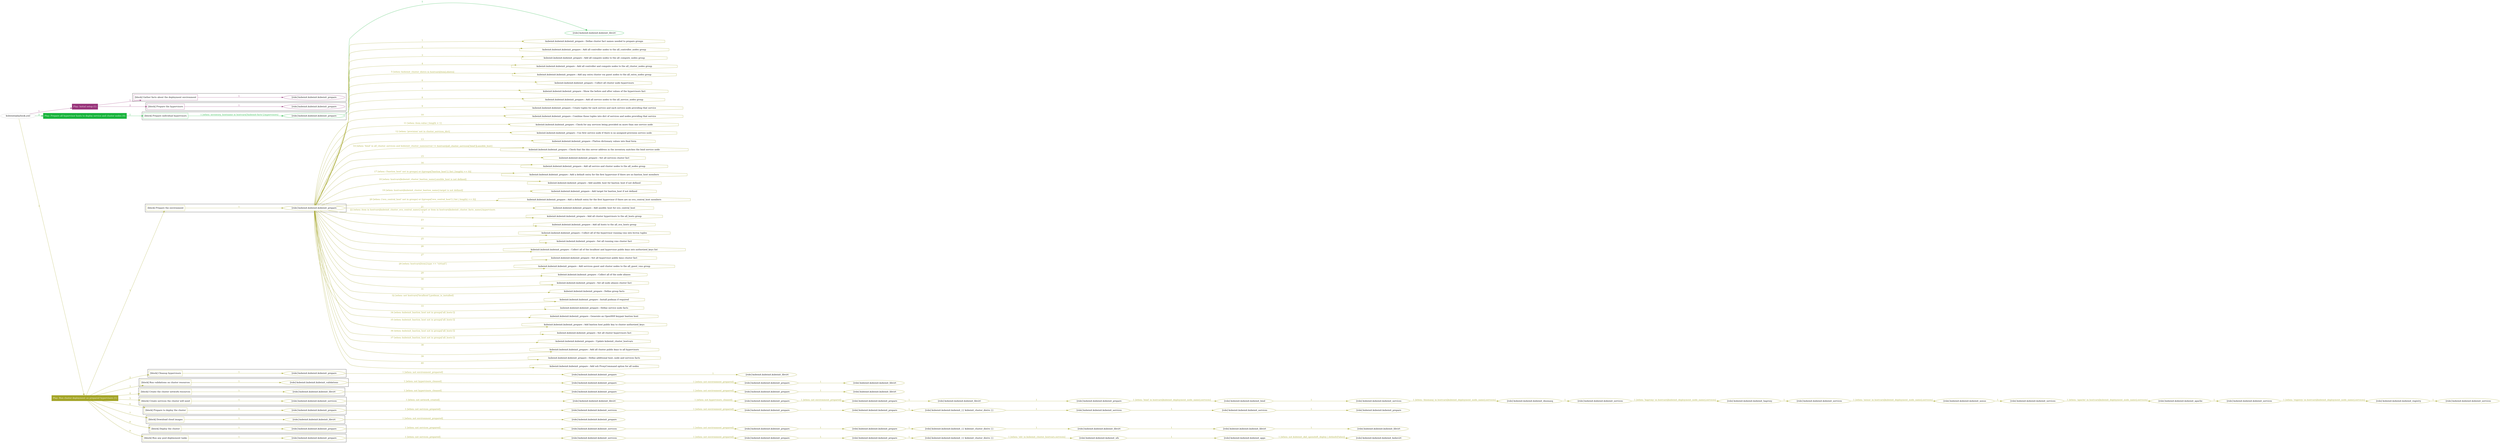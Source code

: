 digraph {
	graph [concentrate=true ordering=in rankdir=LR ratio=fill]
	edge [esep=5 sep=10]
	"kubeinit/playbook.yml" [id=root_node style=dotted]
	play_0b6443a0 [label="Play: Initial setup (1)" color="#98347a" fontcolor="#ffffff" id=play_0b6443a0 shape=box style=filled tooltip=localhost]
	"kubeinit/playbook.yml" -> play_0b6443a0 [label="1 " color="#98347a" fontcolor="#98347a" id=edge_04ca21c0 labeltooltip="1 " tooltip="1 "]
	subgraph "kubeinit.kubeinit.kubeinit_prepare" {
		role_747a8604 [label="[role] kubeinit.kubeinit.kubeinit_prepare" color="#98347a" id=role_747a8604 tooltip="kubeinit.kubeinit.kubeinit_prepare"]
	}
	subgraph "kubeinit.kubeinit.kubeinit_prepare" {
		role_b83cbb7f [label="[role] kubeinit.kubeinit.kubeinit_prepare" color="#98347a" id=role_b83cbb7f tooltip="kubeinit.kubeinit.kubeinit_prepare"]
	}
	subgraph "Play: Initial setup (1)" {
		play_0b6443a0 -> block_728b4106 [label=1 color="#98347a" fontcolor="#98347a" id=edge_e2aa535e labeltooltip=1 tooltip=1]
		subgraph cluster_block_728b4106 {
			block_728b4106 [label="[block] Gather facts about the deployment environment" color="#98347a" id=block_728b4106 labeltooltip="Gather facts about the deployment environment" shape=box tooltip="Gather facts about the deployment environment"]
			block_728b4106 -> role_747a8604 [label="1 " color="#98347a" fontcolor="#98347a" id=edge_13fd1577 labeltooltip="1 " tooltip="1 "]
		}
		play_0b6443a0 -> block_9a553675 [label=2 color="#98347a" fontcolor="#98347a" id=edge_b84de3a5 labeltooltip=2 tooltip=2]
		subgraph cluster_block_9a553675 {
			block_9a553675 [label="[block] Prepare the hypervisors" color="#98347a" id=block_9a553675 labeltooltip="Prepare the hypervisors" shape=box tooltip="Prepare the hypervisors"]
			block_9a553675 -> role_b83cbb7f [label="1 " color="#98347a" fontcolor="#98347a" id=edge_ff462478 labeltooltip="1 " tooltip="1 "]
		}
	}
	play_6676eabf [label="Play: Prepare all hypervisor hosts to deploy service and cluster nodes (0)" color="#18b43c" fontcolor="#ffffff" id=play_6676eabf shape=box style=filled tooltip="Play: Prepare all hypervisor hosts to deploy service and cluster nodes (0)"]
	"kubeinit/playbook.yml" -> play_6676eabf [label="2 " color="#18b43c" fontcolor="#18b43c" id=edge_0b2397d7 labeltooltip="2 " tooltip="2 "]
	subgraph "kubeinit.kubeinit.kubeinit_libvirt" {
		role_597c4732 [label="[role] kubeinit.kubeinit.kubeinit_libvirt" color="#18b43c" id=role_597c4732 tooltip="kubeinit.kubeinit.kubeinit_libvirt"]
	}
	subgraph "kubeinit.kubeinit.kubeinit_prepare" {
		role_57c17650 [label="[role] kubeinit.kubeinit.kubeinit_prepare" color="#18b43c" id=role_57c17650 tooltip="kubeinit.kubeinit.kubeinit_prepare"]
		role_57c17650 -> role_597c4732 [label="1 " color="#18b43c" fontcolor="#18b43c" id=edge_2df51bb7 labeltooltip="1 " tooltip="1 "]
	}
	subgraph "Play: Prepare all hypervisor hosts to deploy service and cluster nodes (0)" {
		play_6676eabf -> block_8bc0f8e2 [label=1 color="#18b43c" fontcolor="#18b43c" id=edge_9d0a6040 labeltooltip=1 tooltip=1]
		subgraph cluster_block_8bc0f8e2 {
			block_8bc0f8e2 [label="[block] Prepare individual hypervisors" color="#18b43c" id=block_8bc0f8e2 labeltooltip="Prepare individual hypervisors" shape=box tooltip="Prepare individual hypervisors"]
			block_8bc0f8e2 -> role_57c17650 [label="1 [when: inventory_hostname in hostvars['kubeinit-facts'].hypervisors]" color="#18b43c" fontcolor="#18b43c" id=edge_03ac78e2 labeltooltip="1 [when: inventory_hostname in hostvars['kubeinit-facts'].hypervisors]" tooltip="1 [when: inventory_hostname in hostvars['kubeinit-facts'].hypervisors]"]
		}
	}
	play_ba2e920e [label="Play: Run cluster deployment on prepared hypervisors (1)" color="#a4a527" fontcolor="#ffffff" id=play_ba2e920e shape=box style=filled tooltip=localhost]
	"kubeinit/playbook.yml" -> play_ba2e920e [label="3 " color="#a4a527" fontcolor="#a4a527" id=edge_a315206d labeltooltip="3 " tooltip="3 "]
	subgraph "kubeinit.kubeinit.kubeinit_prepare" {
		role_efc50147 [label="[role] kubeinit.kubeinit.kubeinit_prepare" color="#a4a527" id=role_efc50147 tooltip="kubeinit.kubeinit.kubeinit_prepare"]
		task_71b622b0 [label="kubeinit.kubeinit.kubeinit_prepare : Define cluster fact names needed to prepare groups" color="#a4a527" id=task_71b622b0 shape=octagon tooltip="kubeinit.kubeinit.kubeinit_prepare : Define cluster fact names needed to prepare groups"]
		role_efc50147 -> task_71b622b0 [label="1 " color="#a4a527" fontcolor="#a4a527" id=edge_a4972c57 labeltooltip="1 " tooltip="1 "]
		task_b0f7bd02 [label="kubeinit.kubeinit.kubeinit_prepare : Add all controller nodes to the all_controller_nodes group" color="#a4a527" id=task_b0f7bd02 shape=octagon tooltip="kubeinit.kubeinit.kubeinit_prepare : Add all controller nodes to the all_controller_nodes group"]
		role_efc50147 -> task_b0f7bd02 [label="2 " color="#a4a527" fontcolor="#a4a527" id=edge_d848bf46 labeltooltip="2 " tooltip="2 "]
		task_7a444256 [label="kubeinit.kubeinit.kubeinit_prepare : Add all compute nodes to the all_compute_nodes group" color="#a4a527" id=task_7a444256 shape=octagon tooltip="kubeinit.kubeinit.kubeinit_prepare : Add all compute nodes to the all_compute_nodes group"]
		role_efc50147 -> task_7a444256 [label="3 " color="#a4a527" fontcolor="#a4a527" id=edge_750a3934 labeltooltip="3 " tooltip="3 "]
		task_02dce98a [label="kubeinit.kubeinit.kubeinit_prepare : Add all controller and compute nodes to the all_cluster_nodes group" color="#a4a527" id=task_02dce98a shape=octagon tooltip="kubeinit.kubeinit.kubeinit_prepare : Add all controller and compute nodes to the all_cluster_nodes group"]
		role_efc50147 -> task_02dce98a [label="4 " color="#a4a527" fontcolor="#a4a527" id=edge_15b70454 labeltooltip="4 " tooltip="4 "]
		task_d71bf01e [label="kubeinit.kubeinit.kubeinit_prepare : Add any extra cluster vm guest nodes to the all_extra_nodes group" color="#a4a527" id=task_d71bf01e shape=octagon tooltip="kubeinit.kubeinit.kubeinit_prepare : Add any extra cluster vm guest nodes to the all_extra_nodes group"]
		role_efc50147 -> task_d71bf01e [label="5 [when: kubeinit_cluster_distro in hostvars[item].distro]" color="#a4a527" fontcolor="#a4a527" id=edge_42ddab24 labeltooltip="5 [when: kubeinit_cluster_distro in hostvars[item].distro]" tooltip="5 [when: kubeinit_cluster_distro in hostvars[item].distro]"]
		task_9ba86dcb [label="kubeinit.kubeinit.kubeinit_prepare : Collect all cluster node hypervisors" color="#a4a527" id=task_9ba86dcb shape=octagon tooltip="kubeinit.kubeinit.kubeinit_prepare : Collect all cluster node hypervisors"]
		role_efc50147 -> task_9ba86dcb [label="6 " color="#a4a527" fontcolor="#a4a527" id=edge_ba9935f5 labeltooltip="6 " tooltip="6 "]
		task_d97a36f1 [label="kubeinit.kubeinit.kubeinit_prepare : Show the before and after values of the hypervisors fact" color="#a4a527" id=task_d97a36f1 shape=octagon tooltip="kubeinit.kubeinit.kubeinit_prepare : Show the before and after values of the hypervisors fact"]
		role_efc50147 -> task_d97a36f1 [label="7 " color="#a4a527" fontcolor="#a4a527" id=edge_e12418fb labeltooltip="7 " tooltip="7 "]
		task_6109a1a7 [label="kubeinit.kubeinit.kubeinit_prepare : Add all service nodes to the all_service_nodes group" color="#a4a527" id=task_6109a1a7 shape=octagon tooltip="kubeinit.kubeinit.kubeinit_prepare : Add all service nodes to the all_service_nodes group"]
		role_efc50147 -> task_6109a1a7 [label="8 " color="#a4a527" fontcolor="#a4a527" id=edge_15aebc4b labeltooltip="8 " tooltip="8 "]
		task_4feb2fb3 [label="kubeinit.kubeinit.kubeinit_prepare : Create tuples for each service and each service node providing that service" color="#a4a527" id=task_4feb2fb3 shape=octagon tooltip="kubeinit.kubeinit.kubeinit_prepare : Create tuples for each service and each service node providing that service"]
		role_efc50147 -> task_4feb2fb3 [label="9 " color="#a4a527" fontcolor="#a4a527" id=edge_903cd00b labeltooltip="9 " tooltip="9 "]
		task_62bb272b [label="kubeinit.kubeinit.kubeinit_prepare : Combine those tuples into dict of services and nodes providing that service" color="#a4a527" id=task_62bb272b shape=octagon tooltip="kubeinit.kubeinit.kubeinit_prepare : Combine those tuples into dict of services and nodes providing that service"]
		role_efc50147 -> task_62bb272b [label="10 " color="#a4a527" fontcolor="#a4a527" id=edge_365a3a25 labeltooltip="10 " tooltip="10 "]
		task_a4ddcdf2 [label="kubeinit.kubeinit.kubeinit_prepare : Check for any services being provided on more than one service node" color="#a4a527" id=task_a4ddcdf2 shape=octagon tooltip="kubeinit.kubeinit.kubeinit_prepare : Check for any services being provided on more than one service node"]
		role_efc50147 -> task_a4ddcdf2 [label="11 [when: item.value | length > 1]" color="#a4a527" fontcolor="#a4a527" id=edge_62f3117d labeltooltip="11 [when: item.value | length > 1]" tooltip="11 [when: item.value | length > 1]"]
		task_af85b072 [label="kubeinit.kubeinit.kubeinit_prepare : Use first service node if there is no assigned provision service node" color="#a4a527" id=task_af85b072 shape=octagon tooltip="kubeinit.kubeinit.kubeinit_prepare : Use first service node if there is no assigned provision service node"]
		role_efc50147 -> task_af85b072 [label="12 [when: 'provision' not in cluster_services_dict]" color="#a4a527" fontcolor="#a4a527" id=edge_45e5f0ee labeltooltip="12 [when: 'provision' not in cluster_services_dict]" tooltip="12 [when: 'provision' not in cluster_services_dict]"]
		task_88180189 [label="kubeinit.kubeinit.kubeinit_prepare : Flatten dictionary values into final form" color="#a4a527" id=task_88180189 shape=octagon tooltip="kubeinit.kubeinit.kubeinit_prepare : Flatten dictionary values into final form"]
		role_efc50147 -> task_88180189 [label="13 " color="#a4a527" fontcolor="#a4a527" id=edge_3fc72403 labeltooltip="13 " tooltip="13 "]
		task_74d0ec6c [label="kubeinit.kubeinit.kubeinit_prepare : Check that the dns server address in the inventory matches the bind service node" color="#a4a527" id=task_74d0ec6c shape=octagon tooltip="kubeinit.kubeinit.kubeinit_prepare : Check that the dns server address in the inventory matches the bind service node"]
		role_efc50147 -> task_74d0ec6c [label="14 [when: 'bind' in all_cluster_services and kubeinit_cluster_nameserver != hostvars[all_cluster_services['bind']].ansible_host]" color="#a4a527" fontcolor="#a4a527" id=edge_4cb02814 labeltooltip="14 [when: 'bind' in all_cluster_services and kubeinit_cluster_nameserver != hostvars[all_cluster_services['bind']].ansible_host]" tooltip="14 [when: 'bind' in all_cluster_services and kubeinit_cluster_nameserver != hostvars[all_cluster_services['bind']].ansible_host]"]
		task_4a021a9f [label="kubeinit.kubeinit.kubeinit_prepare : Set all services cluster fact" color="#a4a527" id=task_4a021a9f shape=octagon tooltip="kubeinit.kubeinit.kubeinit_prepare : Set all services cluster fact"]
		role_efc50147 -> task_4a021a9f [label="15 " color="#a4a527" fontcolor="#a4a527" id=edge_8ca011c2 labeltooltip="15 " tooltip="15 "]
		task_71d509bb [label="kubeinit.kubeinit.kubeinit_prepare : Add all service and cluster nodes to the all_nodes group" color="#a4a527" id=task_71d509bb shape=octagon tooltip="kubeinit.kubeinit.kubeinit_prepare : Add all service and cluster nodes to the all_nodes group"]
		role_efc50147 -> task_71d509bb [label="16 " color="#a4a527" fontcolor="#a4a527" id=edge_f91136da labeltooltip="16 " tooltip="16 "]
		task_4b5d1b26 [label="kubeinit.kubeinit.kubeinit_prepare : Add a default entry for the first hypervisor if there are no bastion_host members" color="#a4a527" id=task_4b5d1b26 shape=octagon tooltip="kubeinit.kubeinit.kubeinit_prepare : Add a default entry for the first hypervisor if there are no bastion_host members"]
		role_efc50147 -> task_4b5d1b26 [label="17 [when: ('bastion_host' not in groups) or ((groups['bastion_host'] | list | length) == 0)]" color="#a4a527" fontcolor="#a4a527" id=edge_167347ef labeltooltip="17 [when: ('bastion_host' not in groups) or ((groups['bastion_host'] | list | length) == 0)]" tooltip="17 [when: ('bastion_host' not in groups) or ((groups['bastion_host'] | list | length) == 0)]"]
		task_58a18633 [label="kubeinit.kubeinit.kubeinit_prepare : Add ansible_host for bastion_host if not defined" color="#a4a527" id=task_58a18633 shape=octagon tooltip="kubeinit.kubeinit.kubeinit_prepare : Add ansible_host for bastion_host if not defined"]
		role_efc50147 -> task_58a18633 [label="18 [when: hostvars[kubeinit_cluster_bastion_name].ansible_host is not defined]" color="#a4a527" fontcolor="#a4a527" id=edge_15964bfd labeltooltip="18 [when: hostvars[kubeinit_cluster_bastion_name].ansible_host is not defined]" tooltip="18 [when: hostvars[kubeinit_cluster_bastion_name].ansible_host is not defined]"]
		task_4fb6d5cf [label="kubeinit.kubeinit.kubeinit_prepare : Add target for bastion_host if not defined" color="#a4a527" id=task_4fb6d5cf shape=octagon tooltip="kubeinit.kubeinit.kubeinit_prepare : Add target for bastion_host if not defined"]
		role_efc50147 -> task_4fb6d5cf [label="19 [when: hostvars[kubeinit_cluster_bastion_name].target is not defined]" color="#a4a527" fontcolor="#a4a527" id=edge_3eabbed9 labeltooltip="19 [when: hostvars[kubeinit_cluster_bastion_name].target is not defined]" tooltip="19 [when: hostvars[kubeinit_cluster_bastion_name].target is not defined]"]
		task_8f42a72c [label="kubeinit.kubeinit.kubeinit_prepare : Add a default entry for the first hypervisor if there are no ovn_central_host members" color="#a4a527" id=task_8f42a72c shape=octagon tooltip="kubeinit.kubeinit.kubeinit_prepare : Add a default entry for the first hypervisor if there are no ovn_central_host members"]
		role_efc50147 -> task_8f42a72c [label="20 [when: ('ovn_central_host' not in groups) or ((groups['ovn_central_host'] | list | length) == 0)]" color="#a4a527" fontcolor="#a4a527" id=edge_33296bbb labeltooltip="20 [when: ('ovn_central_host' not in groups) or ((groups['ovn_central_host'] | list | length) == 0)]" tooltip="20 [when: ('ovn_central_host' not in groups) or ((groups['ovn_central_host'] | list | length) == 0)]"]
		task_d778bf9b [label="kubeinit.kubeinit.kubeinit_prepare : Add ansible_host for ovn_central_host" color="#a4a527" id=task_d778bf9b shape=octagon tooltip="kubeinit.kubeinit.kubeinit_prepare : Add ansible_host for ovn_central_host"]
		role_efc50147 -> task_d778bf9b [label="21 " color="#a4a527" fontcolor="#a4a527" id=edge_6fc26ca4 labeltooltip="21 " tooltip="21 "]
		task_441b2d19 [label="kubeinit.kubeinit.kubeinit_prepare : Add all cluster hypervisors to the all_hosts group" color="#a4a527" id=task_441b2d19 shape=octagon tooltip="kubeinit.kubeinit.kubeinit_prepare : Add all cluster hypervisors to the all_hosts group"]
		role_efc50147 -> task_441b2d19 [label="22 [when: item in hostvars[kubeinit_cluster_ovn_central_name].target or item in hostvars[kubeinit_cluster_facts_name].hypervisors
]" color="#a4a527" fontcolor="#a4a527" id=edge_3d2e5c0a labeltooltip="22 [when: item in hostvars[kubeinit_cluster_ovn_central_name].target or item in hostvars[kubeinit_cluster_facts_name].hypervisors
]" tooltip="22 [when: item in hostvars[kubeinit_cluster_ovn_central_name].target or item in hostvars[kubeinit_cluster_facts_name].hypervisors
]"]
		task_a218c59e [label="kubeinit.kubeinit.kubeinit_prepare : Add all hosts to the all_ovn_hosts group" color="#a4a527" id=task_a218c59e shape=octagon tooltip="kubeinit.kubeinit.kubeinit_prepare : Add all hosts to the all_ovn_hosts group"]
		role_efc50147 -> task_a218c59e [label="23 " color="#a4a527" fontcolor="#a4a527" id=edge_5fb6cc42 labeltooltip="23 " tooltip="23 "]
		task_58638145 [label="kubeinit.kubeinit.kubeinit_prepare : Collect all of the hypervisor running vms into hv/vm tuples" color="#a4a527" id=task_58638145 shape=octagon tooltip="kubeinit.kubeinit.kubeinit_prepare : Collect all of the hypervisor running vms into hv/vm tuples"]
		role_efc50147 -> task_58638145 [label="24 " color="#a4a527" fontcolor="#a4a527" id=edge_391a616b labeltooltip="24 " tooltip="24 "]
		task_44a6be6c [label="kubeinit.kubeinit.kubeinit_prepare : Set all running vms cluster fact" color="#a4a527" id=task_44a6be6c shape=octagon tooltip="kubeinit.kubeinit.kubeinit_prepare : Set all running vms cluster fact"]
		role_efc50147 -> task_44a6be6c [label="25 " color="#a4a527" fontcolor="#a4a527" id=edge_f5b42ffa labeltooltip="25 " tooltip="25 "]
		task_fa5f0b56 [label="kubeinit.kubeinit.kubeinit_prepare : Collect all of the localhost and hypervisor public keys into authorized_keys list" color="#a4a527" id=task_fa5f0b56 shape=octagon tooltip="kubeinit.kubeinit.kubeinit_prepare : Collect all of the localhost and hypervisor public keys into authorized_keys list"]
		role_efc50147 -> task_fa5f0b56 [label="26 " color="#a4a527" fontcolor="#a4a527" id=edge_6a09e38d labeltooltip="26 " tooltip="26 "]
		task_22d65aae [label="kubeinit.kubeinit.kubeinit_prepare : Set all hypervisor public keys cluster fact" color="#a4a527" id=task_22d65aae shape=octagon tooltip="kubeinit.kubeinit.kubeinit_prepare : Set all hypervisor public keys cluster fact"]
		role_efc50147 -> task_22d65aae [label="27 " color="#a4a527" fontcolor="#a4a527" id=edge_5af82312 labeltooltip="27 " tooltip="27 "]
		task_7a037376 [label="kubeinit.kubeinit.kubeinit_prepare : Add services guest and cluster nodes to the all_guest_vms group" color="#a4a527" id=task_7a037376 shape=octagon tooltip="kubeinit.kubeinit.kubeinit_prepare : Add services guest and cluster nodes to the all_guest_vms group"]
		role_efc50147 -> task_7a037376 [label="28 [when: hostvars[item].type == 'virtual']" color="#a4a527" fontcolor="#a4a527" id=edge_6b2ffd51 labeltooltip="28 [when: hostvars[item].type == 'virtual']" tooltip="28 [when: hostvars[item].type == 'virtual']"]
		task_c5081317 [label="kubeinit.kubeinit.kubeinit_prepare : Collect all of the node aliases" color="#a4a527" id=task_c5081317 shape=octagon tooltip="kubeinit.kubeinit.kubeinit_prepare : Collect all of the node aliases"]
		role_efc50147 -> task_c5081317 [label="29 " color="#a4a527" fontcolor="#a4a527" id=edge_c51b4232 labeltooltip="29 " tooltip="29 "]
		task_07abe829 [label="kubeinit.kubeinit.kubeinit_prepare : Set all node aliases cluster fact" color="#a4a527" id=task_07abe829 shape=octagon tooltip="kubeinit.kubeinit.kubeinit_prepare : Set all node aliases cluster fact"]
		role_efc50147 -> task_07abe829 [label="30 " color="#a4a527" fontcolor="#a4a527" id=edge_f77c5bc8 labeltooltip="30 " tooltip="30 "]
		task_9cb2f2dc [label="kubeinit.kubeinit.kubeinit_prepare : Define group facts" color="#a4a527" id=task_9cb2f2dc shape=octagon tooltip="kubeinit.kubeinit.kubeinit_prepare : Define group facts"]
		role_efc50147 -> task_9cb2f2dc [label="31 " color="#a4a527" fontcolor="#a4a527" id=edge_33154761 labeltooltip="31 " tooltip="31 "]
		task_e297825c [label="kubeinit.kubeinit.kubeinit_prepare : Install podman if required" color="#a4a527" id=task_e297825c shape=octagon tooltip="kubeinit.kubeinit.kubeinit_prepare : Install podman if required"]
		role_efc50147 -> task_e297825c [label="32 [when: not hostvars['localhost'].podman_is_installed]" color="#a4a527" fontcolor="#a4a527" id=edge_140b254a labeltooltip="32 [when: not hostvars['localhost'].podman_is_installed]" tooltip="32 [when: not hostvars['localhost'].podman_is_installed]"]
		task_a4447fda [label="kubeinit.kubeinit.kubeinit_prepare : Define service node facts" color="#a4a527" id=task_a4447fda shape=octagon tooltip="kubeinit.kubeinit.kubeinit_prepare : Define service node facts"]
		role_efc50147 -> task_a4447fda [label="33 " color="#a4a527" fontcolor="#a4a527" id=edge_a82e247f labeltooltip="33 " tooltip="33 "]
		task_19e9b9a8 [label="kubeinit.kubeinit.kubeinit_prepare : Generate an OpenSSH keypair bastion host" color="#a4a527" id=task_19e9b9a8 shape=octagon tooltip="kubeinit.kubeinit.kubeinit_prepare : Generate an OpenSSH keypair bastion host"]
		role_efc50147 -> task_19e9b9a8 [label="34 [when: kubeinit_bastion_host not in groups['all_hosts']]" color="#a4a527" fontcolor="#a4a527" id=edge_54ab46b2 labeltooltip="34 [when: kubeinit_bastion_host not in groups['all_hosts']]" tooltip="34 [when: kubeinit_bastion_host not in groups['all_hosts']]"]
		task_e87c9e21 [label="kubeinit.kubeinit.kubeinit_prepare : Add bastion host public key to cluster authorized_keys" color="#a4a527" id=task_e87c9e21 shape=octagon tooltip="kubeinit.kubeinit.kubeinit_prepare : Add bastion host public key to cluster authorized_keys"]
		role_efc50147 -> task_e87c9e21 [label="35 [when: kubeinit_bastion_host not in groups['all_hosts']]" color="#a4a527" fontcolor="#a4a527" id=edge_e2b94567 labeltooltip="35 [when: kubeinit_bastion_host not in groups['all_hosts']]" tooltip="35 [when: kubeinit_bastion_host not in groups['all_hosts']]"]
		task_eae701e7 [label="kubeinit.kubeinit.kubeinit_prepare : Set all cluster hypervisors fact" color="#a4a527" id=task_eae701e7 shape=octagon tooltip="kubeinit.kubeinit.kubeinit_prepare : Set all cluster hypervisors fact"]
		role_efc50147 -> task_eae701e7 [label="36 [when: kubeinit_bastion_host not in groups['all_hosts']]" color="#a4a527" fontcolor="#a4a527" id=edge_1cf16f9a labeltooltip="36 [when: kubeinit_bastion_host not in groups['all_hosts']]" tooltip="36 [when: kubeinit_bastion_host not in groups['all_hosts']]"]
		task_02734af9 [label="kubeinit.kubeinit.kubeinit_prepare : Update kubeinit_cluster_hostvars" color="#a4a527" id=task_02734af9 shape=octagon tooltip="kubeinit.kubeinit.kubeinit_prepare : Update kubeinit_cluster_hostvars"]
		role_efc50147 -> task_02734af9 [label="37 [when: kubeinit_bastion_host not in groups['all_hosts']]" color="#a4a527" fontcolor="#a4a527" id=edge_d09dd9a7 labeltooltip="37 [when: kubeinit_bastion_host not in groups['all_hosts']]" tooltip="37 [when: kubeinit_bastion_host not in groups['all_hosts']]"]
		task_a33ff827 [label="kubeinit.kubeinit.kubeinit_prepare : Add all cluster public keys to all hypervisors" color="#a4a527" id=task_a33ff827 shape=octagon tooltip="kubeinit.kubeinit.kubeinit_prepare : Add all cluster public keys to all hypervisors"]
		role_efc50147 -> task_a33ff827 [label="38 " color="#a4a527" fontcolor="#a4a527" id=edge_39677880 labeltooltip="38 " tooltip="38 "]
		task_04b51898 [label="kubeinit.kubeinit.kubeinit_prepare : Define additional host, node and services facts" color="#a4a527" id=task_04b51898 shape=octagon tooltip="kubeinit.kubeinit.kubeinit_prepare : Define additional host, node and services facts"]
		role_efc50147 -> task_04b51898 [label="39 " color="#a4a527" fontcolor="#a4a527" id=edge_8b312c46 labeltooltip="39 " tooltip="39 "]
		task_3508b401 [label="kubeinit.kubeinit.kubeinit_prepare : Add ssh ProxyCommand option for all nodes" color="#a4a527" id=task_3508b401 shape=octagon tooltip="kubeinit.kubeinit.kubeinit_prepare : Add ssh ProxyCommand option for all nodes"]
		role_efc50147 -> task_3508b401 [label="40 " color="#a4a527" fontcolor="#a4a527" id=edge_f38a49fd labeltooltip="40 " tooltip="40 "]
	}
	subgraph "kubeinit.kubeinit.kubeinit_libvirt" {
		role_62945661 [label="[role] kubeinit.kubeinit.kubeinit_libvirt" color="#a4a527" id=role_62945661 tooltip="kubeinit.kubeinit.kubeinit_libvirt"]
	}
	subgraph "kubeinit.kubeinit.kubeinit_prepare" {
		role_34444bea [label="[role] kubeinit.kubeinit.kubeinit_prepare" color="#a4a527" id=role_34444bea tooltip="kubeinit.kubeinit.kubeinit_prepare"]
		role_34444bea -> role_62945661 [label="1 " color="#a4a527" fontcolor="#a4a527" id=edge_748b2d79 labeltooltip="1 " tooltip="1 "]
	}
	subgraph "kubeinit.kubeinit.kubeinit_prepare" {
		role_125410b6 [label="[role] kubeinit.kubeinit.kubeinit_prepare" color="#a4a527" id=role_125410b6 tooltip="kubeinit.kubeinit.kubeinit_prepare"]
		role_125410b6 -> role_34444bea [label="1 [when: not environment_prepared]" color="#a4a527" fontcolor="#a4a527" id=edge_520f2a67 labeltooltip="1 [when: not environment_prepared]" tooltip="1 [when: not environment_prepared]"]
	}
	subgraph "kubeinit.kubeinit.kubeinit_libvirt" {
		role_27fd93af [label="[role] kubeinit.kubeinit.kubeinit_libvirt" color="#a4a527" id=role_27fd93af tooltip="kubeinit.kubeinit.kubeinit_libvirt"]
	}
	subgraph "kubeinit.kubeinit.kubeinit_prepare" {
		role_859358be [label="[role] kubeinit.kubeinit.kubeinit_prepare" color="#a4a527" id=role_859358be tooltip="kubeinit.kubeinit.kubeinit_prepare"]
		role_859358be -> role_27fd93af [label="1 " color="#a4a527" fontcolor="#a4a527" id=edge_713a37b2 labeltooltip="1 " tooltip="1 "]
	}
	subgraph "kubeinit.kubeinit.kubeinit_prepare" {
		role_2ca56fda [label="[role] kubeinit.kubeinit.kubeinit_prepare" color="#a4a527" id=role_2ca56fda tooltip="kubeinit.kubeinit.kubeinit_prepare"]
		role_2ca56fda -> role_859358be [label="1 [when: not environment_prepared]" color="#a4a527" fontcolor="#a4a527" id=edge_90b71f57 labeltooltip="1 [when: not environment_prepared]" tooltip="1 [when: not environment_prepared]"]
	}
	subgraph "kubeinit.kubeinit.kubeinit_validations" {
		role_36107540 [label="[role] kubeinit.kubeinit.kubeinit_validations" color="#a4a527" id=role_36107540 tooltip="kubeinit.kubeinit.kubeinit_validations"]
		role_36107540 -> role_2ca56fda [label="1 [when: not hypervisors_cleaned]" color="#a4a527" fontcolor="#a4a527" id=edge_9f297aac labeltooltip="1 [when: not hypervisors_cleaned]" tooltip="1 [when: not hypervisors_cleaned]"]
	}
	subgraph "kubeinit.kubeinit.kubeinit_libvirt" {
		role_c2469680 [label="[role] kubeinit.kubeinit.kubeinit_libvirt" color="#a4a527" id=role_c2469680 tooltip="kubeinit.kubeinit.kubeinit_libvirt"]
	}
	subgraph "kubeinit.kubeinit.kubeinit_prepare" {
		role_51fd3286 [label="[role] kubeinit.kubeinit.kubeinit_prepare" color="#a4a527" id=role_51fd3286 tooltip="kubeinit.kubeinit.kubeinit_prepare"]
		role_51fd3286 -> role_c2469680 [label="1 " color="#a4a527" fontcolor="#a4a527" id=edge_dbaf6acc labeltooltip="1 " tooltip="1 "]
	}
	subgraph "kubeinit.kubeinit.kubeinit_prepare" {
		role_c9803fc9 [label="[role] kubeinit.kubeinit.kubeinit_prepare" color="#a4a527" id=role_c9803fc9 tooltip="kubeinit.kubeinit.kubeinit_prepare"]
		role_c9803fc9 -> role_51fd3286 [label="1 [when: not environment_prepared]" color="#a4a527" fontcolor="#a4a527" id=edge_4217b61f labeltooltip="1 [when: not environment_prepared]" tooltip="1 [when: not environment_prepared]"]
	}
	subgraph "kubeinit.kubeinit.kubeinit_libvirt" {
		role_8348dfff [label="[role] kubeinit.kubeinit.kubeinit_libvirt" color="#a4a527" id=role_8348dfff tooltip="kubeinit.kubeinit.kubeinit_libvirt"]
		role_8348dfff -> role_c9803fc9 [label="1 [when: not hypervisors_cleaned]" color="#a4a527" fontcolor="#a4a527" id=edge_6169d92d labeltooltip="1 [when: not hypervisors_cleaned]" tooltip="1 [when: not hypervisors_cleaned]"]
	}
	subgraph "kubeinit.kubeinit.kubeinit_services" {
		role_ab82d63b [label="[role] kubeinit.kubeinit.kubeinit_services" color="#a4a527" id=role_ab82d63b tooltip="kubeinit.kubeinit.kubeinit_services"]
	}
	subgraph "kubeinit.kubeinit.kubeinit_registry" {
		role_bd8aa5d7 [label="[role] kubeinit.kubeinit.kubeinit_registry" color="#a4a527" id=role_bd8aa5d7 tooltip="kubeinit.kubeinit.kubeinit_registry"]
		role_bd8aa5d7 -> role_ab82d63b [label="1 " color="#a4a527" fontcolor="#a4a527" id=edge_13aac412 labeltooltip="1 " tooltip="1 "]
	}
	subgraph "kubeinit.kubeinit.kubeinit_services" {
		role_33ff6ce1 [label="[role] kubeinit.kubeinit.kubeinit_services" color="#a4a527" id=role_33ff6ce1 tooltip="kubeinit.kubeinit.kubeinit_services"]
		role_33ff6ce1 -> role_bd8aa5d7 [label="1 [when: 'registry' in hostvars[kubeinit_deployment_node_name].services]" color="#a4a527" fontcolor="#a4a527" id=edge_32b86f55 labeltooltip="1 [when: 'registry' in hostvars[kubeinit_deployment_node_name].services]" tooltip="1 [when: 'registry' in hostvars[kubeinit_deployment_node_name].services]"]
	}
	subgraph "kubeinit.kubeinit.kubeinit_apache" {
		role_20bc264b [label="[role] kubeinit.kubeinit.kubeinit_apache" color="#a4a527" id=role_20bc264b tooltip="kubeinit.kubeinit.kubeinit_apache"]
		role_20bc264b -> role_33ff6ce1 [label="1 " color="#a4a527" fontcolor="#a4a527" id=edge_0c82df53 labeltooltip="1 " tooltip="1 "]
	}
	subgraph "kubeinit.kubeinit.kubeinit_services" {
		role_059c1f4d [label="[role] kubeinit.kubeinit.kubeinit_services" color="#a4a527" id=role_059c1f4d tooltip="kubeinit.kubeinit.kubeinit_services"]
		role_059c1f4d -> role_20bc264b [label="1 [when: 'apache' in hostvars[kubeinit_deployment_node_name].services]" color="#a4a527" fontcolor="#a4a527" id=edge_ef02d1c4 labeltooltip="1 [when: 'apache' in hostvars[kubeinit_deployment_node_name].services]" tooltip="1 [when: 'apache' in hostvars[kubeinit_deployment_node_name].services]"]
	}
	subgraph "kubeinit.kubeinit.kubeinit_nexus" {
		role_b60961b5 [label="[role] kubeinit.kubeinit.kubeinit_nexus" color="#a4a527" id=role_b60961b5 tooltip="kubeinit.kubeinit.kubeinit_nexus"]
		role_b60961b5 -> role_059c1f4d [label="1 " color="#a4a527" fontcolor="#a4a527" id=edge_aeb53cec labeltooltip="1 " tooltip="1 "]
	}
	subgraph "kubeinit.kubeinit.kubeinit_services" {
		role_6b267947 [label="[role] kubeinit.kubeinit.kubeinit_services" color="#a4a527" id=role_6b267947 tooltip="kubeinit.kubeinit.kubeinit_services"]
		role_6b267947 -> role_b60961b5 [label="1 [when: 'nexus' in hostvars[kubeinit_deployment_node_name].services]" color="#a4a527" fontcolor="#a4a527" id=edge_32dd8b8e labeltooltip="1 [when: 'nexus' in hostvars[kubeinit_deployment_node_name].services]" tooltip="1 [when: 'nexus' in hostvars[kubeinit_deployment_node_name].services]"]
	}
	subgraph "kubeinit.kubeinit.kubeinit_haproxy" {
		role_07c04dfd [label="[role] kubeinit.kubeinit.kubeinit_haproxy" color="#a4a527" id=role_07c04dfd tooltip="kubeinit.kubeinit.kubeinit_haproxy"]
		role_07c04dfd -> role_6b267947 [label="1 " color="#a4a527" fontcolor="#a4a527" id=edge_5e38898b labeltooltip="1 " tooltip="1 "]
	}
	subgraph "kubeinit.kubeinit.kubeinit_services" {
		role_b317be4d [label="[role] kubeinit.kubeinit.kubeinit_services" color="#a4a527" id=role_b317be4d tooltip="kubeinit.kubeinit.kubeinit_services"]
		role_b317be4d -> role_07c04dfd [label="1 [when: 'haproxy' in hostvars[kubeinit_deployment_node_name].services]" color="#a4a527" fontcolor="#a4a527" id=edge_a6f9530c labeltooltip="1 [when: 'haproxy' in hostvars[kubeinit_deployment_node_name].services]" tooltip="1 [when: 'haproxy' in hostvars[kubeinit_deployment_node_name].services]"]
	}
	subgraph "kubeinit.kubeinit.kubeinit_dnsmasq" {
		role_34f02804 [label="[role] kubeinit.kubeinit.kubeinit_dnsmasq" color="#a4a527" id=role_34f02804 tooltip="kubeinit.kubeinit.kubeinit_dnsmasq"]
		role_34f02804 -> role_b317be4d [label="1 " color="#a4a527" fontcolor="#a4a527" id=edge_05eb2483 labeltooltip="1 " tooltip="1 "]
	}
	subgraph "kubeinit.kubeinit.kubeinit_services" {
		role_fb8159aa [label="[role] kubeinit.kubeinit.kubeinit_services" color="#a4a527" id=role_fb8159aa tooltip="kubeinit.kubeinit.kubeinit_services"]
		role_fb8159aa -> role_34f02804 [label="1 [when: 'dnsmasq' in hostvars[kubeinit_deployment_node_name].services]" color="#a4a527" fontcolor="#a4a527" id=edge_ba834f9c labeltooltip="1 [when: 'dnsmasq' in hostvars[kubeinit_deployment_node_name].services]" tooltip="1 [when: 'dnsmasq' in hostvars[kubeinit_deployment_node_name].services]"]
	}
	subgraph "kubeinit.kubeinit.kubeinit_bind" {
		role_128cfd37 [label="[role] kubeinit.kubeinit.kubeinit_bind" color="#a4a527" id=role_128cfd37 tooltip="kubeinit.kubeinit.kubeinit_bind"]
		role_128cfd37 -> role_fb8159aa [label="1 " color="#a4a527" fontcolor="#a4a527" id=edge_117d20a8 labeltooltip="1 " tooltip="1 "]
	}
	subgraph "kubeinit.kubeinit.kubeinit_prepare" {
		role_d6147a6a [label="[role] kubeinit.kubeinit.kubeinit_prepare" color="#a4a527" id=role_d6147a6a tooltip="kubeinit.kubeinit.kubeinit_prepare"]
		role_d6147a6a -> role_128cfd37 [label="1 [when: 'bind' in hostvars[kubeinit_deployment_node_name].services]" color="#a4a527" fontcolor="#a4a527" id=edge_c2f0d074 labeltooltip="1 [when: 'bind' in hostvars[kubeinit_deployment_node_name].services]" tooltip="1 [when: 'bind' in hostvars[kubeinit_deployment_node_name].services]"]
	}
	subgraph "kubeinit.kubeinit.kubeinit_libvirt" {
		role_78bcb13e [label="[role] kubeinit.kubeinit.kubeinit_libvirt" color="#a4a527" id=role_78bcb13e tooltip="kubeinit.kubeinit.kubeinit_libvirt"]
		role_78bcb13e -> role_d6147a6a [label="1 " color="#a4a527" fontcolor="#a4a527" id=edge_0178b862 labeltooltip="1 " tooltip="1 "]
	}
	subgraph "kubeinit.kubeinit.kubeinit_prepare" {
		role_e1d54c7c [label="[role] kubeinit.kubeinit.kubeinit_prepare" color="#a4a527" id=role_e1d54c7c tooltip="kubeinit.kubeinit.kubeinit_prepare"]
		role_e1d54c7c -> role_78bcb13e [label="1 " color="#a4a527" fontcolor="#a4a527" id=edge_1f3affdc labeltooltip="1 " tooltip="1 "]
	}
	subgraph "kubeinit.kubeinit.kubeinit_prepare" {
		role_562e85b5 [label="[role] kubeinit.kubeinit.kubeinit_prepare" color="#a4a527" id=role_562e85b5 tooltip="kubeinit.kubeinit.kubeinit_prepare"]
		role_562e85b5 -> role_e1d54c7c [label="1 [when: not environment_prepared]" color="#a4a527" fontcolor="#a4a527" id=edge_35b0dec2 labeltooltip="1 [when: not environment_prepared]" tooltip="1 [when: not environment_prepared]"]
	}
	subgraph "kubeinit.kubeinit.kubeinit_libvirt" {
		role_55658c53 [label="[role] kubeinit.kubeinit.kubeinit_libvirt" color="#a4a527" id=role_55658c53 tooltip="kubeinit.kubeinit.kubeinit_libvirt"]
		role_55658c53 -> role_562e85b5 [label="1 [when: not hypervisors_cleaned]" color="#a4a527" fontcolor="#a4a527" id=edge_0cc0f9f9 labeltooltip="1 [when: not hypervisors_cleaned]" tooltip="1 [when: not hypervisors_cleaned]"]
	}
	subgraph "kubeinit.kubeinit.kubeinit_services" {
		role_2a29a51b [label="[role] kubeinit.kubeinit.kubeinit_services" color="#a4a527" id=role_2a29a51b tooltip="kubeinit.kubeinit.kubeinit_services"]
		role_2a29a51b -> role_55658c53 [label="1 [when: not network_created]" color="#a4a527" fontcolor="#a4a527" id=edge_3a8ea734 labeltooltip="1 [when: not network_created]" tooltip="1 [when: not network_created]"]
	}
	subgraph "kubeinit.kubeinit.kubeinit_prepare" {
		role_9c7964e5 [label="[role] kubeinit.kubeinit.kubeinit_prepare" color="#a4a527" id=role_9c7964e5 tooltip="kubeinit.kubeinit.kubeinit_prepare"]
	}
	subgraph "kubeinit.kubeinit.kubeinit_services" {
		role_6ef3e1c6 [label="[role] kubeinit.kubeinit.kubeinit_services" color="#a4a527" id=role_6ef3e1c6 tooltip="kubeinit.kubeinit.kubeinit_services"]
		role_6ef3e1c6 -> role_9c7964e5 [label="1 " color="#a4a527" fontcolor="#a4a527" id=edge_57d0f1c8 labeltooltip="1 " tooltip="1 "]
	}
	subgraph "kubeinit.kubeinit.kubeinit_services" {
		role_16402e38 [label="[role] kubeinit.kubeinit.kubeinit_services" color="#a4a527" id=role_16402e38 tooltip="kubeinit.kubeinit.kubeinit_services"]
		role_16402e38 -> role_6ef3e1c6 [label="1 " color="#a4a527" fontcolor="#a4a527" id=edge_64166dee labeltooltip="1 " tooltip="1 "]
	}
	subgraph "kubeinit.kubeinit.kubeinit_{{ kubeinit_cluster_distro }}" {
		role_cf507381 [label="[role] kubeinit.kubeinit.kubeinit_{{ kubeinit_cluster_distro }}" color="#a4a527" id=role_cf507381 tooltip="kubeinit.kubeinit.kubeinit_{{ kubeinit_cluster_distro }}"]
		role_cf507381 -> role_16402e38 [label="1 " color="#a4a527" fontcolor="#a4a527" id=edge_c9a3e514 labeltooltip="1 " tooltip="1 "]
	}
	subgraph "kubeinit.kubeinit.kubeinit_prepare" {
		role_584a2cc5 [label="[role] kubeinit.kubeinit.kubeinit_prepare" color="#a4a527" id=role_584a2cc5 tooltip="kubeinit.kubeinit.kubeinit_prepare"]
		role_584a2cc5 -> role_cf507381 [label="1 " color="#a4a527" fontcolor="#a4a527" id=edge_3e088551 labeltooltip="1 " tooltip="1 "]
	}
	subgraph "kubeinit.kubeinit.kubeinit_prepare" {
		role_9f45cf1a [label="[role] kubeinit.kubeinit.kubeinit_prepare" color="#a4a527" id=role_9f45cf1a tooltip="kubeinit.kubeinit.kubeinit_prepare"]
		role_9f45cf1a -> role_584a2cc5 [label="1 " color="#a4a527" fontcolor="#a4a527" id=edge_c7bbd389 labeltooltip="1 " tooltip="1 "]
	}
	subgraph "kubeinit.kubeinit.kubeinit_services" {
		role_b82c44fd [label="[role] kubeinit.kubeinit.kubeinit_services" color="#a4a527" id=role_b82c44fd tooltip="kubeinit.kubeinit.kubeinit_services"]
		role_b82c44fd -> role_9f45cf1a [label="1 [when: not environment_prepared]" color="#a4a527" fontcolor="#a4a527" id=edge_2ff877de labeltooltip="1 [when: not environment_prepared]" tooltip="1 [when: not environment_prepared]"]
	}
	subgraph "kubeinit.kubeinit.kubeinit_prepare" {
		role_6eb163d0 [label="[role] kubeinit.kubeinit.kubeinit_prepare" color="#a4a527" id=role_6eb163d0 tooltip="kubeinit.kubeinit.kubeinit_prepare"]
		role_6eb163d0 -> role_b82c44fd [label="1 [when: not services_prepared]" color="#a4a527" fontcolor="#a4a527" id=edge_fecf8971 labeltooltip="1 [when: not services_prepared]" tooltip="1 [when: not services_prepared]"]
	}
	subgraph "kubeinit.kubeinit.kubeinit_prepare" {
		role_0372b0d5 [label="[role] kubeinit.kubeinit.kubeinit_prepare" color="#a4a527" id=role_0372b0d5 tooltip="kubeinit.kubeinit.kubeinit_prepare"]
	}
	subgraph "kubeinit.kubeinit.kubeinit_libvirt" {
		role_f4bca392 [label="[role] kubeinit.kubeinit.kubeinit_libvirt" color="#a4a527" id=role_f4bca392 tooltip="kubeinit.kubeinit.kubeinit_libvirt"]
		role_f4bca392 -> role_0372b0d5 [label="1 [when: not environment_prepared]" color="#a4a527" fontcolor="#a4a527" id=edge_c9a40d60 labeltooltip="1 [when: not environment_prepared]" tooltip="1 [when: not environment_prepared]"]
	}
	subgraph "kubeinit.kubeinit.kubeinit_libvirt" {
		role_412e984c [label="[role] kubeinit.kubeinit.kubeinit_libvirt" color="#a4a527" id=role_412e984c tooltip="kubeinit.kubeinit.kubeinit_libvirt"]
	}
	subgraph "kubeinit.kubeinit.kubeinit_libvirt" {
		role_8db4e24f [label="[role] kubeinit.kubeinit.kubeinit_libvirt" color="#a4a527" id=role_8db4e24f tooltip="kubeinit.kubeinit.kubeinit_libvirt"]
		role_8db4e24f -> role_412e984c [label="1 " color="#a4a527" fontcolor="#a4a527" id=edge_b60de23a labeltooltip="1 " tooltip="1 "]
	}
	subgraph "kubeinit.kubeinit.kubeinit_libvirt" {
		role_9cc6ed24 [label="[role] kubeinit.kubeinit.kubeinit_libvirt" color="#a4a527" id=role_9cc6ed24 tooltip="kubeinit.kubeinit.kubeinit_libvirt"]
		role_9cc6ed24 -> role_8db4e24f [label="1 " color="#a4a527" fontcolor="#a4a527" id=edge_38706055 labeltooltip="1 " tooltip="1 "]
	}
	subgraph "kubeinit.kubeinit.kubeinit_{{ kubeinit_cluster_distro }}" {
		role_507c527b [label="[role] kubeinit.kubeinit.kubeinit_{{ kubeinit_cluster_distro }}" color="#a4a527" id=role_507c527b tooltip="kubeinit.kubeinit.kubeinit_{{ kubeinit_cluster_distro }}"]
		role_507c527b -> role_9cc6ed24 [label="1 " color="#a4a527" fontcolor="#a4a527" id=edge_5a70f2c7 labeltooltip="1 " tooltip="1 "]
	}
	subgraph "kubeinit.kubeinit.kubeinit_prepare" {
		role_da3d875b [label="[role] kubeinit.kubeinit.kubeinit_prepare" color="#a4a527" id=role_da3d875b tooltip="kubeinit.kubeinit.kubeinit_prepare"]
		role_da3d875b -> role_507c527b [label="1 " color="#a4a527" fontcolor="#a4a527" id=edge_b654a595 labeltooltip="1 " tooltip="1 "]
	}
	subgraph "kubeinit.kubeinit.kubeinit_prepare" {
		role_7d3ea8e0 [label="[role] kubeinit.kubeinit.kubeinit_prepare" color="#a4a527" id=role_7d3ea8e0 tooltip="kubeinit.kubeinit.kubeinit_prepare"]
		role_7d3ea8e0 -> role_da3d875b [label="1 " color="#a4a527" fontcolor="#a4a527" id=edge_30fbbde3 labeltooltip="1 " tooltip="1 "]
	}
	subgraph "kubeinit.kubeinit.kubeinit_services" {
		role_15b25356 [label="[role] kubeinit.kubeinit.kubeinit_services" color="#a4a527" id=role_15b25356 tooltip="kubeinit.kubeinit.kubeinit_services"]
		role_15b25356 -> role_7d3ea8e0 [label="1 [when: not environment_prepared]" color="#a4a527" fontcolor="#a4a527" id=edge_376c2dd8 labeltooltip="1 [when: not environment_prepared]" tooltip="1 [when: not environment_prepared]"]
	}
	subgraph "kubeinit.kubeinit.kubeinit_prepare" {
		role_075ed717 [label="[role] kubeinit.kubeinit.kubeinit_prepare" color="#a4a527" id=role_075ed717 tooltip="kubeinit.kubeinit.kubeinit_prepare"]
		role_075ed717 -> role_15b25356 [label="1 [when: not services_prepared]" color="#a4a527" fontcolor="#a4a527" id=edge_e3d3727c labeltooltip="1 [when: not services_prepared]" tooltip="1 [when: not services_prepared]"]
	}
	subgraph "kubeinit.kubeinit.kubeinit_kubevirt" {
		role_13e23e04 [label="[role] kubeinit.kubeinit.kubeinit_kubevirt" color="#a4a527" id=role_13e23e04 tooltip="kubeinit.kubeinit.kubeinit_kubevirt"]
	}
	subgraph "kubeinit.kubeinit.kubeinit_apps" {
		role_dc9c0fdd [label="[role] kubeinit.kubeinit.kubeinit_apps" color="#a4a527" id=role_dc9c0fdd tooltip="kubeinit.kubeinit.kubeinit_apps"]
		role_dc9c0fdd -> role_13e23e04 [label="1 [when: not kubeinit_okd_openshift_deploy | default(False)]" color="#a4a527" fontcolor="#a4a527" id=edge_75fbe7a6 labeltooltip="1 [when: not kubeinit_okd_openshift_deploy | default(False)]" tooltip="1 [when: not kubeinit_okd_openshift_deploy | default(False)]"]
	}
	subgraph "kubeinit.kubeinit.kubeinit_nfs" {
		role_ee5ef607 [label="[role] kubeinit.kubeinit.kubeinit_nfs" color="#a4a527" id=role_ee5ef607 tooltip="kubeinit.kubeinit.kubeinit_nfs"]
		role_ee5ef607 -> role_dc9c0fdd [label="1 " color="#a4a527" fontcolor="#a4a527" id=edge_aa6c4a49 labeltooltip="1 " tooltip="1 "]
	}
	subgraph "kubeinit.kubeinit.kubeinit_{{ kubeinit_cluster_distro }}" {
		role_6dcab237 [label="[role] kubeinit.kubeinit.kubeinit_{{ kubeinit_cluster_distro }}" color="#a4a527" id=role_6dcab237 tooltip="kubeinit.kubeinit.kubeinit_{{ kubeinit_cluster_distro }}"]
		role_6dcab237 -> role_ee5ef607 [label="1 [when: 'nfs' in kubeinit_cluster_hostvars.services]" color="#a4a527" fontcolor="#a4a527" id=edge_a868bb06 labeltooltip="1 [when: 'nfs' in kubeinit_cluster_hostvars.services]" tooltip="1 [when: 'nfs' in kubeinit_cluster_hostvars.services]"]
	}
	subgraph "kubeinit.kubeinit.kubeinit_prepare" {
		role_781446f8 [label="[role] kubeinit.kubeinit.kubeinit_prepare" color="#a4a527" id=role_781446f8 tooltip="kubeinit.kubeinit.kubeinit_prepare"]
		role_781446f8 -> role_6dcab237 [label="1 " color="#a4a527" fontcolor="#a4a527" id=edge_0b30d624 labeltooltip="1 " tooltip="1 "]
	}
	subgraph "kubeinit.kubeinit.kubeinit_prepare" {
		role_c1c0be06 [label="[role] kubeinit.kubeinit.kubeinit_prepare" color="#a4a527" id=role_c1c0be06 tooltip="kubeinit.kubeinit.kubeinit_prepare"]
		role_c1c0be06 -> role_781446f8 [label="1 " color="#a4a527" fontcolor="#a4a527" id=edge_6472be1c labeltooltip="1 " tooltip="1 "]
	}
	subgraph "kubeinit.kubeinit.kubeinit_services" {
		role_981a724c [label="[role] kubeinit.kubeinit.kubeinit_services" color="#a4a527" id=role_981a724c tooltip="kubeinit.kubeinit.kubeinit_services"]
		role_981a724c -> role_c1c0be06 [label="1 [when: not environment_prepared]" color="#a4a527" fontcolor="#a4a527" id=edge_06d9eb72 labeltooltip="1 [when: not environment_prepared]" tooltip="1 [when: not environment_prepared]"]
	}
	subgraph "kubeinit.kubeinit.kubeinit_prepare" {
		role_70eb01a3 [label="[role] kubeinit.kubeinit.kubeinit_prepare" color="#a4a527" id=role_70eb01a3 tooltip="kubeinit.kubeinit.kubeinit_prepare"]
		role_70eb01a3 -> role_981a724c [label="1 [when: not services_prepared]" color="#a4a527" fontcolor="#a4a527" id=edge_c933a5eb labeltooltip="1 [when: not services_prepared]" tooltip="1 [when: not services_prepared]"]
	}
	subgraph "Play: Run cluster deployment on prepared hypervisors (1)" {
		play_ba2e920e -> block_82a7d56b [label=1 color="#a4a527" fontcolor="#a4a527" id=edge_dcec6cd0 labeltooltip=1 tooltip=1]
		subgraph cluster_block_82a7d56b {
			block_82a7d56b [label="[block] Prepare the environment" color="#a4a527" id=block_82a7d56b labeltooltip="Prepare the environment" shape=box tooltip="Prepare the environment"]
			block_82a7d56b -> role_efc50147 [label="1 " color="#a4a527" fontcolor="#a4a527" id=edge_a971bb50 labeltooltip="1 " tooltip="1 "]
		}
		play_ba2e920e -> block_2a60fd24 [label=2 color="#a4a527" fontcolor="#a4a527" id=edge_96ab30a3 labeltooltip=2 tooltip=2]
		subgraph cluster_block_2a60fd24 {
			block_2a60fd24 [label="[block] Cleanup hypervisors" color="#a4a527" id=block_2a60fd24 labeltooltip="Cleanup hypervisors" shape=box tooltip="Cleanup hypervisors"]
			block_2a60fd24 -> role_125410b6 [label="1 " color="#a4a527" fontcolor="#a4a527" id=edge_477183c7 labeltooltip="1 " tooltip="1 "]
		}
		play_ba2e920e -> block_3df23f7d [label=3 color="#a4a527" fontcolor="#a4a527" id=edge_7285352e labeltooltip=3 tooltip=3]
		subgraph cluster_block_3df23f7d {
			block_3df23f7d [label="[block] Run validations on cluster resources" color="#a4a527" id=block_3df23f7d labeltooltip="Run validations on cluster resources" shape=box tooltip="Run validations on cluster resources"]
			block_3df23f7d -> role_36107540 [label="1 " color="#a4a527" fontcolor="#a4a527" id=edge_6c532683 labeltooltip="1 " tooltip="1 "]
		}
		play_ba2e920e -> block_be4d5d83 [label=4 color="#a4a527" fontcolor="#a4a527" id=edge_3f318650 labeltooltip=4 tooltip=4]
		subgraph cluster_block_be4d5d83 {
			block_be4d5d83 [label="[block] Create the cluster network resources" color="#a4a527" id=block_be4d5d83 labeltooltip="Create the cluster network resources" shape=box tooltip="Create the cluster network resources"]
			block_be4d5d83 -> role_8348dfff [label="1 " color="#a4a527" fontcolor="#a4a527" id=edge_93d65fe8 labeltooltip="1 " tooltip="1 "]
		}
		play_ba2e920e -> block_5654dd7c [label=5 color="#a4a527" fontcolor="#a4a527" id=edge_d45efa73 labeltooltip=5 tooltip=5]
		subgraph cluster_block_5654dd7c {
			block_5654dd7c [label="[block] Create services the cluster will need" color="#a4a527" id=block_5654dd7c labeltooltip="Create services the cluster will need" shape=box tooltip="Create services the cluster will need"]
			block_5654dd7c -> role_2a29a51b [label="1 " color="#a4a527" fontcolor="#a4a527" id=edge_cca33495 labeltooltip="1 " tooltip="1 "]
		}
		play_ba2e920e -> block_ec718b89 [label=6 color="#a4a527" fontcolor="#a4a527" id=edge_7d3965d7 labeltooltip=6 tooltip=6]
		subgraph cluster_block_ec718b89 {
			block_ec718b89 [label="[block] Prepare to deploy the cluster" color="#a4a527" id=block_ec718b89 labeltooltip="Prepare to deploy the cluster" shape=box tooltip="Prepare to deploy the cluster"]
			block_ec718b89 -> role_6eb163d0 [label="1 " color="#a4a527" fontcolor="#a4a527" id=edge_c40596a7 labeltooltip="1 " tooltip="1 "]
		}
		play_ba2e920e -> block_32bf7d22 [label=7 color="#a4a527" fontcolor="#a4a527" id=edge_c98f5ffa labeltooltip=7 tooltip=7]
		subgraph cluster_block_32bf7d22 {
			block_32bf7d22 [label="[block] Download cloud images" color="#a4a527" id=block_32bf7d22 labeltooltip="Download cloud images" shape=box tooltip="Download cloud images"]
			block_32bf7d22 -> role_f4bca392 [label="1 " color="#a4a527" fontcolor="#a4a527" id=edge_8c498d6e labeltooltip="1 " tooltip="1 "]
		}
		play_ba2e920e -> block_dc133f58 [label=8 color="#a4a527" fontcolor="#a4a527" id=edge_e4556508 labeltooltip=8 tooltip=8]
		subgraph cluster_block_dc133f58 {
			block_dc133f58 [label="[block] Deploy the cluster" color="#a4a527" id=block_dc133f58 labeltooltip="Deploy the cluster" shape=box tooltip="Deploy the cluster"]
			block_dc133f58 -> role_075ed717 [label="1 " color="#a4a527" fontcolor="#a4a527" id=edge_1ffdd2f4 labeltooltip="1 " tooltip="1 "]
		}
		play_ba2e920e -> block_3d998283 [label=9 color="#a4a527" fontcolor="#a4a527" id=edge_44003460 labeltooltip=9 tooltip=9]
		subgraph cluster_block_3d998283 {
			block_3d998283 [label="[block] Run any post-deployment tasks" color="#a4a527" id=block_3d998283 labeltooltip="Run any post-deployment tasks" shape=box tooltip="Run any post-deployment tasks"]
			block_3d998283 -> role_70eb01a3 [label="1 " color="#a4a527" fontcolor="#a4a527" id=edge_d0f35ab1 labeltooltip="1 " tooltip="1 "]
		}
	}
}
